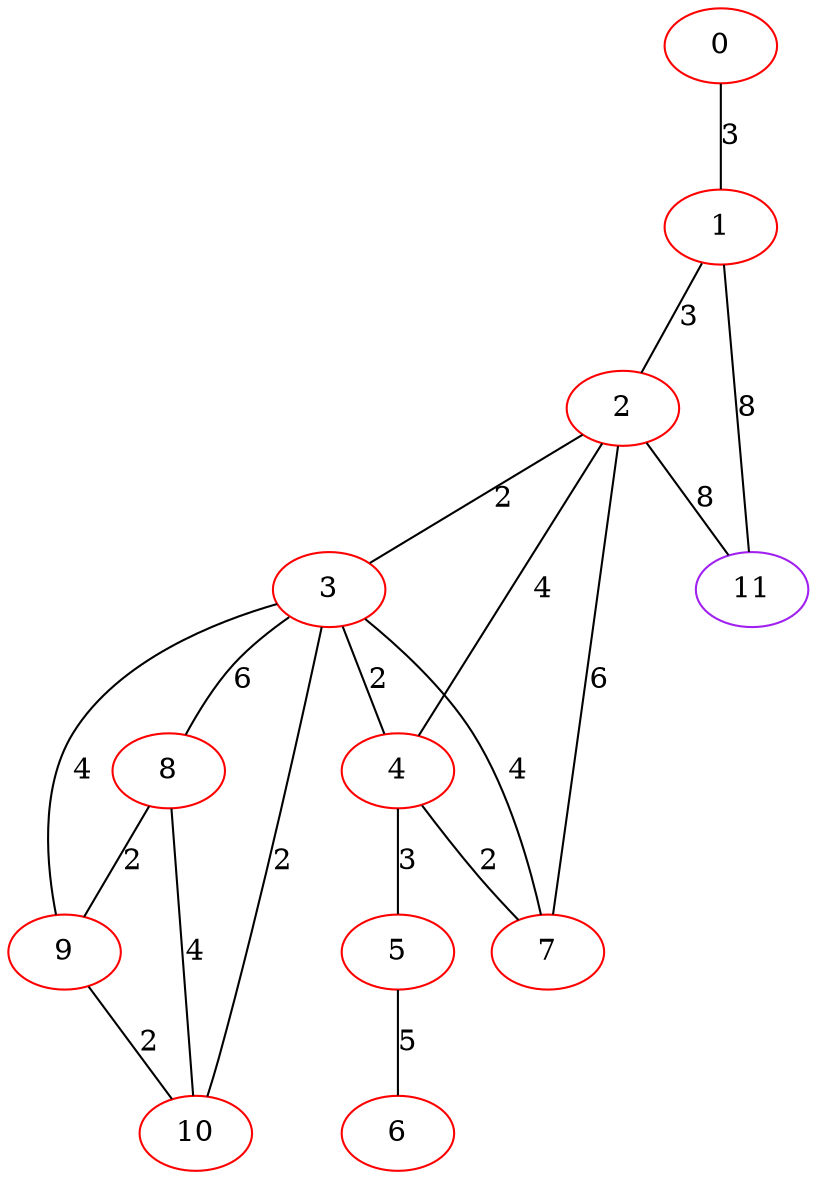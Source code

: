 graph "" {
0 [color=red, weight=1];
1 [color=red, weight=1];
2 [color=red, weight=1];
3 [color=red, weight=1];
4 [color=red, weight=1];
5 [color=red, weight=1];
6 [color=red, weight=1];
7 [color=red, weight=1];
8 [color=red, weight=1];
9 [color=red, weight=1];
10 [color=red, weight=1];
11 [color=purple, weight=4];
0 -- 1  [key=0, label=3];
1 -- 2  [key=0, label=3];
1 -- 11  [key=0, label=8];
2 -- 11  [key=0, label=8];
2 -- 3  [key=0, label=2];
2 -- 4  [key=0, label=4];
2 -- 7  [key=0, label=6];
3 -- 4  [key=0, label=2];
3 -- 7  [key=0, label=4];
3 -- 8  [key=0, label=6];
3 -- 9  [key=0, label=4];
3 -- 10  [key=0, label=2];
4 -- 5  [key=0, label=3];
4 -- 7  [key=0, label=2];
5 -- 6  [key=0, label=5];
8 -- 9  [key=0, label=2];
8 -- 10  [key=0, label=4];
9 -- 10  [key=0, label=2];
}
